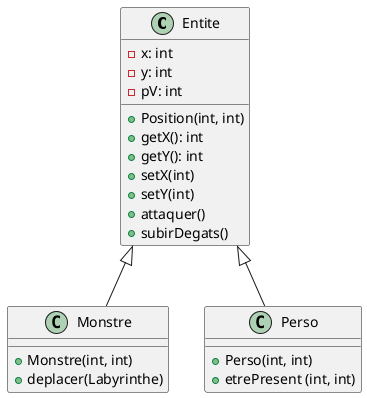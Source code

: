 @startuml

class Entite{
- x: int
- y: int
- pV: int
+ Position(int, int)
+ getX(): int
+ getY(): int
+ setX(int)
+ setY(int)
+ attaquer()
+ subirDegats()
}

Entite <|-- Monstre

class Monstre{
+ Monstre(int, int)
+ deplacer(Labyrinthe)
}

Entite <|-- Perso

class Perso{
+ Perso(int, int)
+ etrePresent (int, int)
}

@enduml